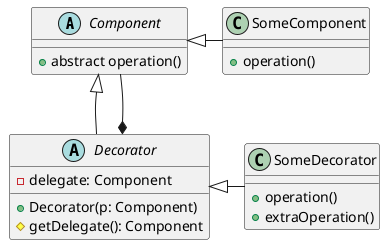 @startuml

abstract class Component {
	+abstract operation()
}

class SomeComponent {
	+operation()
}

SomeComponent -left-|> Component

abstract class Decorator {
	-delegate: Component
	+Decorator(p: Component)
	#getDelegate(): Component
}

Decorator -up-|> Component
Decorator *-up- Component

class SomeDecorator {
	+operation()
	+extraOperation()
}

SomeDecorator -left-|> Decorator

@enduml